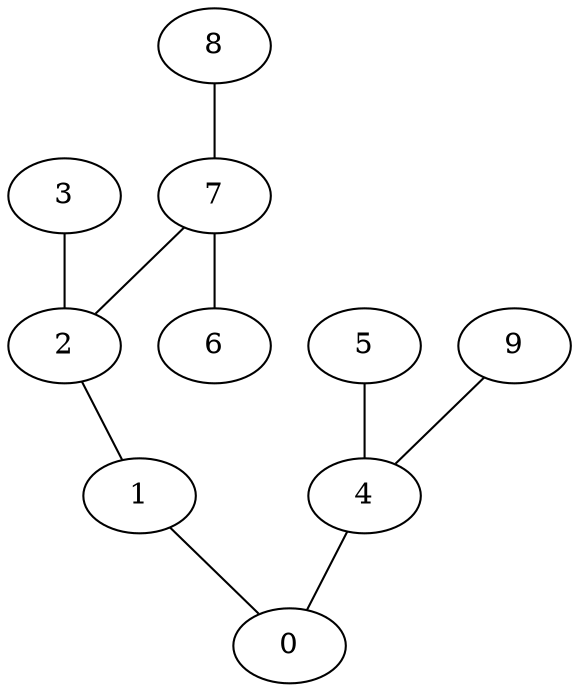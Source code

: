 graph {
    0 [ label = "0" ]
    1 [ label = "1" ]
    2 [ label = "2" ]
    3 [ label = "3" ]
    4 [ label = "4" ]
    5 [ label = "5" ]
    6 [ label = "6" ]
    7 [ label = "7" ]
    8 [ label = "8" ]
    9 [ label = "9" ]
    1 -- 0 [ ]
    2 -- 1 [ ]
    5 -- 4 [ ]
    7 -- 6 [ ]
    3 -- 2 [ ]
    7 -- 2 [ ]
    9 -- 4 [ ]
    8 -- 7 [ ]
    4 -- 0 [ ]
}
